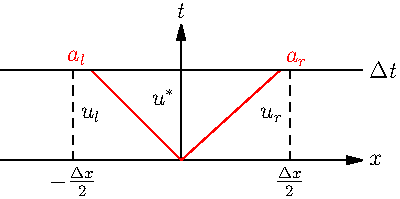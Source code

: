 size(200,0);

real xmin = -20;
real xmax = +20;
real tmax = +15;
real dx = 12;

pen axis = linewidth(0.5) + linecap(2);
draw( Label("$x$",EndPoint), (xmin,0)--(xmax,0), axis, Arrow);
draw( Label("$t$",EndPoint), (  0,0)--( 0,tmax), axis, Arrow);

real x1, y1;
real x2, y2;
real x3, y3;
real T = 10.0;

x1 = -10; y1 = +10;
x2 =   5; y2 = +10;
x3 =  11; y3 = +10;

draw( Label("$a_l$",EndPoint), (0,0)--(x1,y1), red );
draw( Label("$a_r$",EndPoint), (0,0)--(x3,y3), red );

label("$u_l$", (-10,5));
label("$u^*$", (-2,7));
label("$u_r$", (10,5));

draw( Label("$\Delta t$",EndPoint), (xmin,T)--(xmax,T), axis);
draw( Label("$-\frac{\Delta x}{2}$",BeginPoint), (-dx,0)--(-dx,T), axis+dashed);
draw( Label("$\frac{\Delta x}{2}$",BeginPoint), ( dx,0)--( dx,T), axis+dashed);

